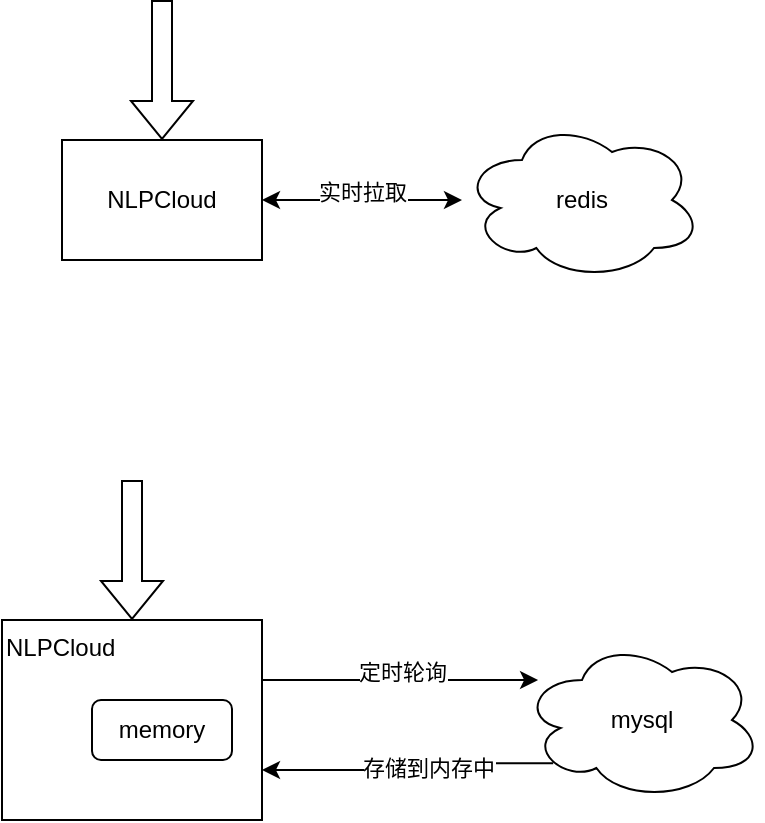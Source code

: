 <mxfile version="20.2.0" type="github"><diagram id="oAMVBmKiCQFhFktIgBmt" name="第 1 页"><mxGraphModel dx="1298" dy="724" grid="1" gridSize="10" guides="1" tooltips="1" connect="1" arrows="1" fold="1" page="1" pageScale="1" pageWidth="827" pageHeight="1169" math="0" shadow="0"><root><mxCell id="0"/><mxCell id="1" parent="0"/><mxCell id="Os2fHQeB7D2pEdsn1yx8-7" value="" style="edgeStyle=orthogonalEdgeStyle;rounded=0;orthogonalLoop=1;jettySize=auto;html=1;startArrow=classic;startFill=1;" parent="1" source="Os2fHQeB7D2pEdsn1yx8-1" target="Os2fHQeB7D2pEdsn1yx8-6" edge="1"><mxGeometry relative="1" as="geometry"/></mxCell><mxCell id="Os2fHQeB7D2pEdsn1yx8-8" value="实时拉取" style="edgeLabel;html=1;align=center;verticalAlign=middle;resizable=0;points=[];" parent="Os2fHQeB7D2pEdsn1yx8-7" vertex="1" connectable="0"><mxGeometry x="-0.2" y="4" relative="1" as="geometry"><mxPoint x="10" as="offset"/></mxGeometry></mxCell><mxCell id="Os2fHQeB7D2pEdsn1yx8-1" value="NLPCloud" style="rounded=0;whiteSpace=wrap;html=1;" parent="1" vertex="1"><mxGeometry x="170" y="220" width="100" height="60" as="geometry"/></mxCell><mxCell id="Os2fHQeB7D2pEdsn1yx8-6" value="redis" style="ellipse;shape=cloud;whiteSpace=wrap;html=1;rounded=0;" parent="1" vertex="1"><mxGeometry x="370" y="210" width="120" height="80" as="geometry"/></mxCell><mxCell id="Os2fHQeB7D2pEdsn1yx8-9" value="" style="shape=flexArrow;endArrow=classic;html=1;rounded=0;entryX=0.5;entryY=0;entryDx=0;entryDy=0;" parent="1" target="Os2fHQeB7D2pEdsn1yx8-1" edge="1"><mxGeometry width="50" height="50" relative="1" as="geometry"><mxPoint x="220" y="150" as="sourcePoint"/><mxPoint x="250" y="130" as="targetPoint"/></mxGeometry></mxCell><mxCell id="Os2fHQeB7D2pEdsn1yx8-10" value="" style="edgeStyle=orthogonalEdgeStyle;rounded=0;orthogonalLoop=1;jettySize=auto;html=1;exitX=1;exitY=0.25;exitDx=0;exitDy=0;" parent="1" source="Os2fHQeB7D2pEdsn1yx8-12" target="Os2fHQeB7D2pEdsn1yx8-13" edge="1"><mxGeometry relative="1" as="geometry"><Array as="points"><mxPoint x="270" y="490"/></Array></mxGeometry></mxCell><mxCell id="Os2fHQeB7D2pEdsn1yx8-11" value="定时轮询" style="edgeLabel;html=1;align=center;verticalAlign=middle;resizable=0;points=[];" parent="Os2fHQeB7D2pEdsn1yx8-10" vertex="1" connectable="0"><mxGeometry x="-0.2" y="4" relative="1" as="geometry"><mxPoint x="18" as="offset"/></mxGeometry></mxCell><mxCell id="Os2fHQeB7D2pEdsn1yx8-12" value="NLPCloud" style="rounded=0;whiteSpace=wrap;html=1;align=left;verticalAlign=top;" parent="1" vertex="1"><mxGeometry x="140" y="460" width="130" height="100" as="geometry"/></mxCell><mxCell id="Os2fHQeB7D2pEdsn1yx8-16" style="edgeStyle=orthogonalEdgeStyle;rounded=0;orthogonalLoop=1;jettySize=auto;html=1;entryX=1;entryY=0.75;entryDx=0;entryDy=0;exitX=0.13;exitY=0.77;exitDx=0;exitDy=0;exitPerimeter=0;" parent="1" source="Os2fHQeB7D2pEdsn1yx8-13" target="Os2fHQeB7D2pEdsn1yx8-12" edge="1"><mxGeometry relative="1" as="geometry"/></mxCell><mxCell id="Os2fHQeB7D2pEdsn1yx8-17" value="存储到内存中" style="edgeLabel;html=1;align=center;verticalAlign=middle;resizable=0;points=[];" parent="Os2fHQeB7D2pEdsn1yx8-16" vertex="1" connectable="0"><mxGeometry x="-0.16" y="2" relative="1" as="geometry"><mxPoint as="offset"/></mxGeometry></mxCell><mxCell id="Os2fHQeB7D2pEdsn1yx8-13" value="mysql" style="ellipse;shape=cloud;whiteSpace=wrap;html=1;rounded=0;" parent="1" vertex="1"><mxGeometry x="400" y="470" width="120" height="80" as="geometry"/></mxCell><mxCell id="Os2fHQeB7D2pEdsn1yx8-14" value="" style="shape=flexArrow;endArrow=classic;html=1;rounded=0;entryX=0.5;entryY=0;entryDx=0;entryDy=0;" parent="1" target="Os2fHQeB7D2pEdsn1yx8-12" edge="1"><mxGeometry width="50" height="50" relative="1" as="geometry"><mxPoint x="205" y="390" as="sourcePoint"/><mxPoint x="250" y="410" as="targetPoint"/></mxGeometry></mxCell><mxCell id="Os2fHQeB7D2pEdsn1yx8-15" value="memory" style="rounded=1;whiteSpace=wrap;html=1;" parent="1" vertex="1"><mxGeometry x="185" y="500" width="70" height="30" as="geometry"/></mxCell></root></mxGraphModel></diagram></mxfile>